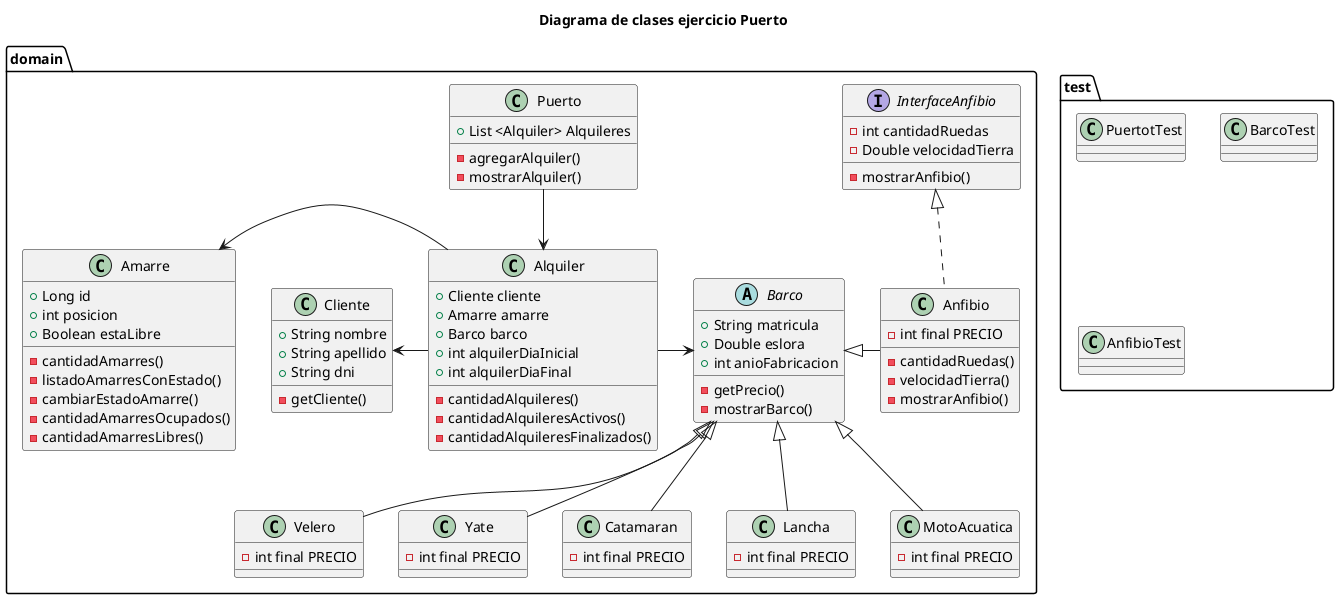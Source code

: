 @startuml

title Diagrama de clases ejercicio Puerto


package domain{

	class Puerto {
	+List <Alquiler> Alquileres
	
	-agregarAlquiler()
	-mostrarAlquiler()
	}

	class Alquiler {
	+Cliente cliente
	+Amarre amarre
	+Barco barco
	+int alquilerDiaInicial
	+int alquilerDiaFinal
	
	-cantidadAlquileres()
	-cantidadAlquileresActivos()
	-cantidadAlquileresFinalizados()
	}

	class Amarre {
	+Long id
	+int posicion
	+Boolean estaLibre
	
	-cantidadAmarres()
	-listadoAmarresConEstado()
	-cambiarEstadoAmarre()
	-cantidadAmarresOcupados()
	-cantidadAmarresLibres()
	
	
	}

	class Cliente {
	+String nombre
	+String apellido
	+String dni
	
	-getCliente()
	}

	abstract class Barco {
	+String matricula
	+Double eslora
	+int anioFabricacion
	
	-getPrecio()
	-mostrarBarco()
	}
	

	
	class Velero{
	-int final PRECIO
	}
	
		class Yate{
	-int final PRECIO
	}
	
		class Catamaran{
	-int final PRECIO
	}
	
		class Lancha{
	-int final PRECIO
	}
	
		class MotoAcuatica{
	-int final PRECIO
	}
	
		class Anfibio{
	-int final PRECIO
	-cantidadRuedas()
	-velocidadTierra()
	-mostrarAnfibio()
	}
	
		interface  InterfaceAnfibio{
	-int cantidadRuedas
	-Double velocidadTierra
		-mostrarAnfibio()
	}
	
}

	package test{
	class PuertotTest
	class BarcoTest
	class AnfibioTest
	}
	
Puerto --> Alquiler
Alquiler -left-> Amarre
Alquiler -left-> Cliente
Alquiler -right-> Barco

Barco <|-- Velero
Barco <|-- Yate
Barco <|-- Catamaran
Barco <|-- Lancha
Barco <|-right- Anfibio
Barco <|-- MotoAcuatica

InterfaceAnfibio <|.. Anfibio



@enduml